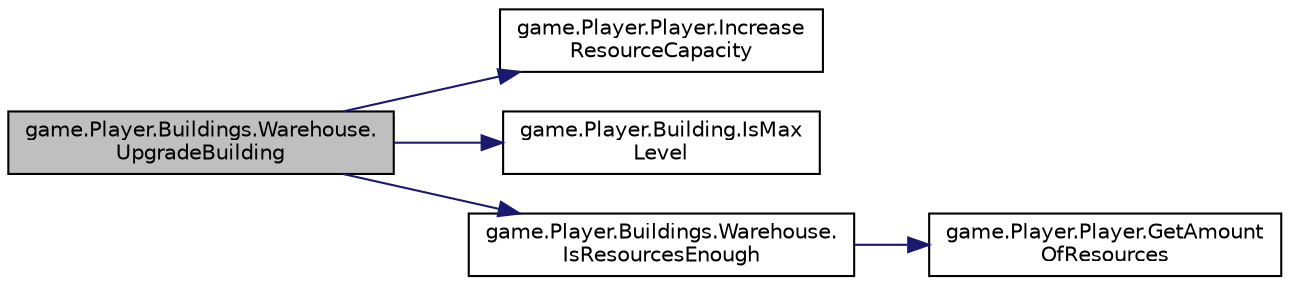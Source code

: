 digraph "game.Player.Buildings.Warehouse.UpgradeBuilding"
{
 // LATEX_PDF_SIZE
  edge [fontname="Helvetica",fontsize="10",labelfontname="Helvetica",labelfontsize="10"];
  node [fontname="Helvetica",fontsize="10",shape=record];
  rankdir="LR";
  Node1 [label="game.Player.Buildings.Warehouse.\lUpgradeBuilding",height=0.2,width=0.4,color="black", fillcolor="grey75", style="filled", fontcolor="black",tooltip="Метод для проверки возможности улучшения здания. Если уровень максимальный или ресурсов не хватает,..."];
  Node1 -> Node2 [color="midnightblue",fontsize="10",style="solid",fontname="Helvetica"];
  Node2 [label="game.Player.Player.Increase\lResourceCapacity",height=0.2,width=0.4,color="black", fillcolor="white", style="filled",URL="$classgame_1_1_player_1_1_player.html#ab2e5fe9a02e1b25921189942cb890335",tooltip="Метод увеличивающий максимальное кол-во ресурсов у игрока."];
  Node1 -> Node3 [color="midnightblue",fontsize="10",style="solid",fontname="Helvetica"];
  Node3 [label="game.Player.Building.IsMax\lLevel",height=0.2,width=0.4,color="black", fillcolor="white", style="filled",URL="$classgame_1_1_player_1_1_building.html#adb85b26038a831a018ce0c9a3542cd7c",tooltip="Проверяет, является ли обьект класса Building максимальным уровнем return bool."];
  Node1 -> Node4 [color="midnightblue",fontsize="10",style="solid",fontname="Helvetica"];
  Node4 [label="game.Player.Buildings.Warehouse.\lIsResourcesEnough",height=0.2,width=0.4,color="black", fillcolor="white", style="filled",URL="$classgame_1_1_player_1_1_buildings_1_1_warehouse.html#a0720100305c67525163b02ac739481dd",tooltip="Проверка, хватает ли ресурсов для постройки."];
  Node4 -> Node5 [color="midnightblue",fontsize="10",style="solid",fontname="Helvetica"];
  Node5 [label="game.Player.Player.GetAmount\lOfResources",height=0.2,width=0.4,color="black", fillcolor="white", style="filled",URL="$classgame_1_1_player_1_1_player.html#ac611a3bcfc5f2e198c059ce0d4c1f48a",tooltip="Метод возращающий кол-во ресурса."];
}

